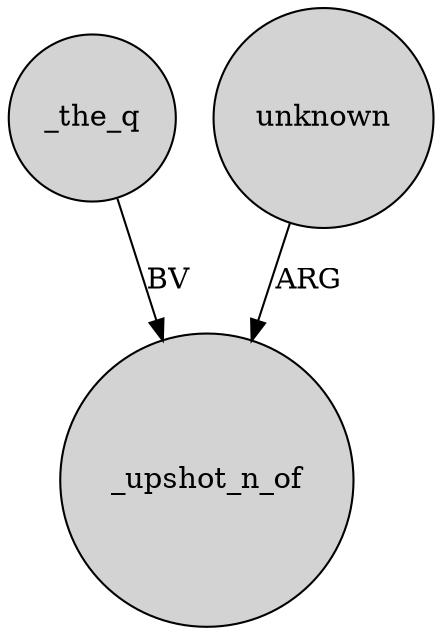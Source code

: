 digraph {
	node [shape=circle style=filled]
	_the_q -> _upshot_n_of [label=BV]
	unknown -> _upshot_n_of [label=ARG]
}
